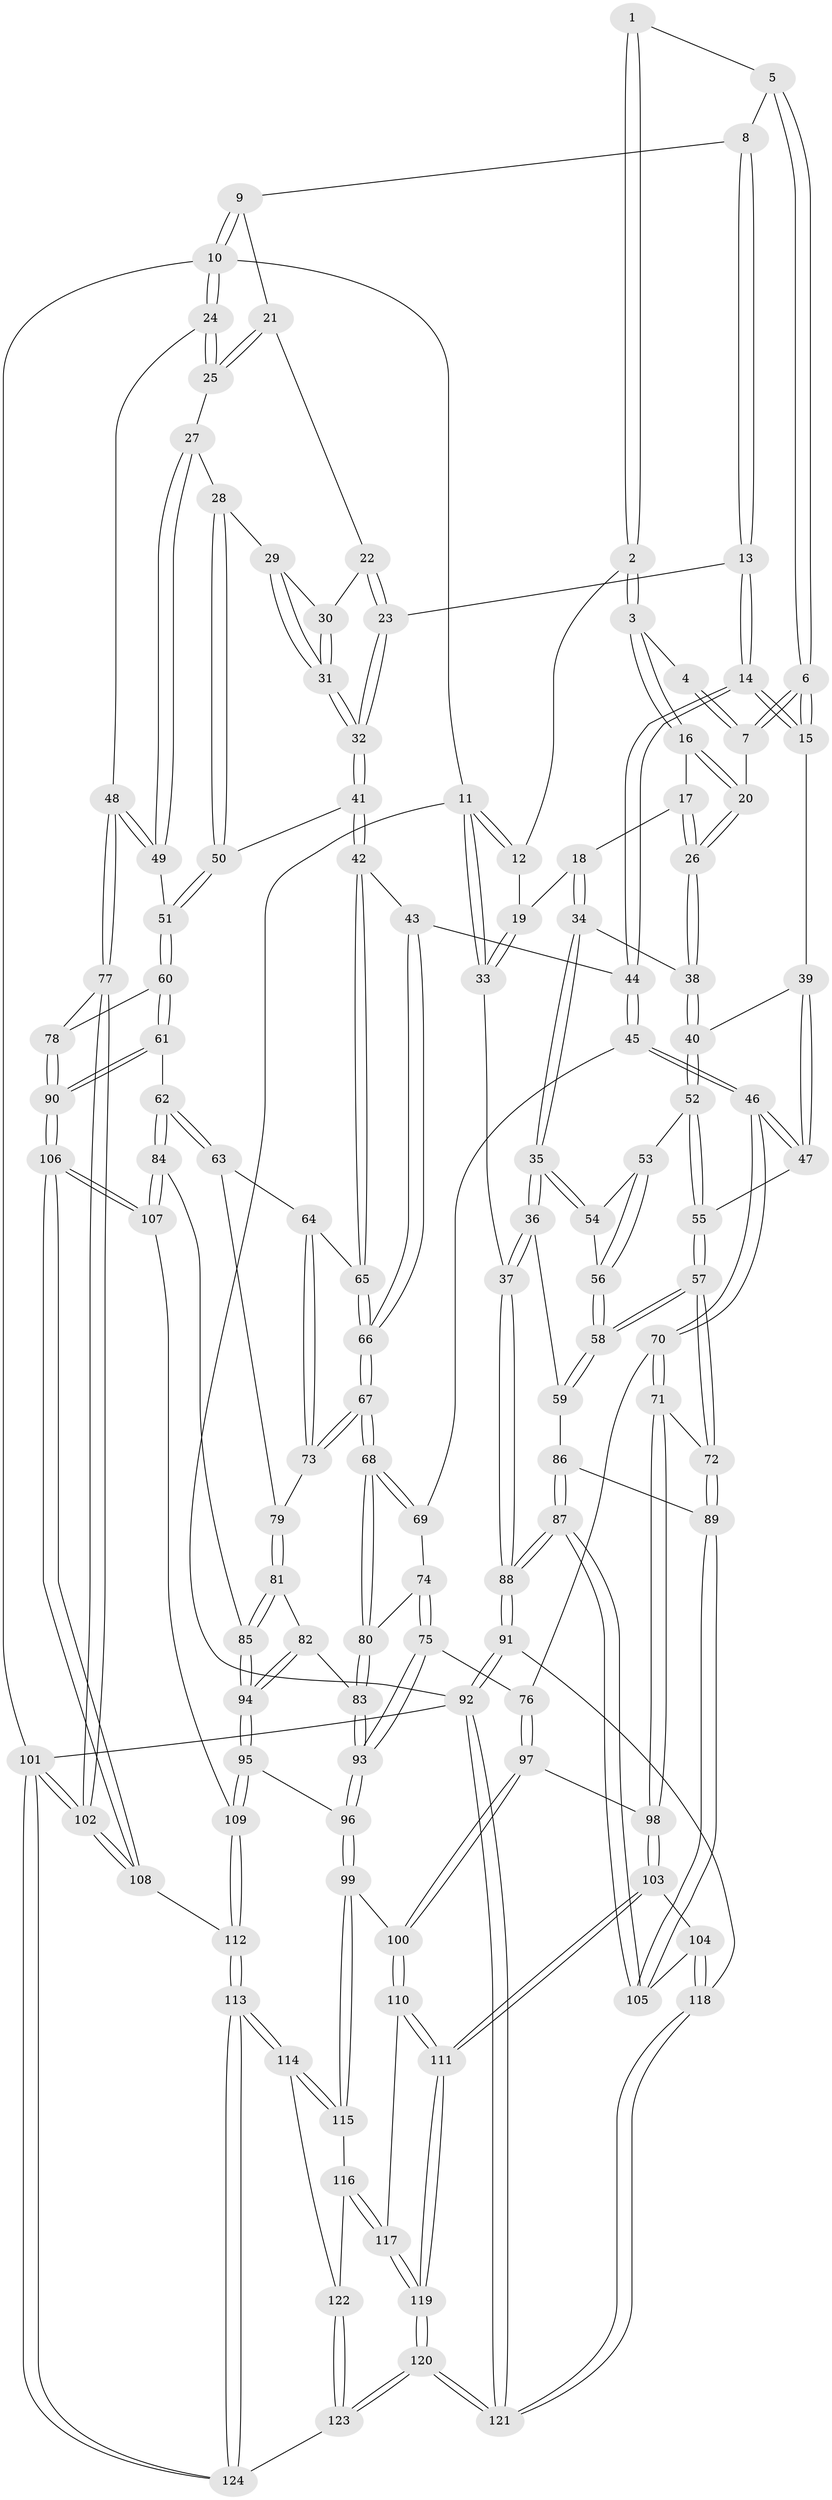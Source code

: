 // Generated by graph-tools (version 1.1) at 2025/51/03/09/25 03:51:11]
// undirected, 124 vertices, 307 edges
graph export_dot {
graph [start="1"]
  node [color=gray90,style=filled];
  1 [pos="+0.39909241292824127+0"];
  2 [pos="+0+0"];
  3 [pos="+0.20898590323504168+0.058771782943074516"];
  4 [pos="+0.30792999136294574+0.015966544143761106"];
  5 [pos="+0.4899159082537934+0"];
  6 [pos="+0.3900330150766998+0.16207962753909025"];
  7 [pos="+0.3862887634353909+0.16147685777447912"];
  8 [pos="+0.6402308462037447+0"];
  9 [pos="+0.8416597535428636+0"];
  10 [pos="+1+0"];
  11 [pos="+0+0"];
  12 [pos="+0+0"];
  13 [pos="+0.504635466944494+0.21057757931447246"];
  14 [pos="+0.46378057066160616+0.21879039494474553"];
  15 [pos="+0.4379726603442838+0.2101184184296008"];
  16 [pos="+0.21252234458798758+0.07222109169234141"];
  17 [pos="+0.16233848242392454+0.1587057299471563"];
  18 [pos="+0.09476904057906974+0.1771636693240142"];
  19 [pos="+0.08243618770708203+0.16618926418292743"];
  20 [pos="+0.36939495456816174+0.16164643384331132"];
  21 [pos="+0.8129223285486219+0"];
  22 [pos="+0.7353620569740605+0.097402342817054"];
  23 [pos="+0.507950180068436+0.21100009727825644"];
  24 [pos="+1+0.294988759591514"];
  25 [pos="+0.9233468616460107+0.2609678334982005"];
  26 [pos="+0.2391528595926896+0.23278684539601735"];
  27 [pos="+0.8840326354774477+0.2892508531507144"];
  28 [pos="+0.8340352970482686+0.3011089144659092"];
  29 [pos="+0.7859234457079489+0.24884559558970107"];
  30 [pos="+0.7359117630574646+0.11680963392320837"];
  31 [pos="+0.65040944593855+0.30595730657883524"];
  32 [pos="+0.6479438354280265+0.30901840026147126"];
  33 [pos="+0+0.22108897665484414"];
  34 [pos="+0.08193102085210607+0.3097819273610462"];
  35 [pos="+0+0.392445046158098"];
  36 [pos="+0+0.3996334890107132"];
  37 [pos="+0+0.3925266201573455"];
  38 [pos="+0.21461303904066842+0.3103004002459151"];
  39 [pos="+0.4339284252974054+0.21529772388032536"];
  40 [pos="+0.26993146238102406+0.37801917662875006"];
  41 [pos="+0.6733241749021394+0.41245508922272756"];
  42 [pos="+0.6687950719953891+0.4169615397892439"];
  43 [pos="+0.5660586928766117+0.43494421053974697"];
  44 [pos="+0.49518714979267314+0.4379103472394099"];
  45 [pos="+0.4573772224428547+0.47235250108402815"];
  46 [pos="+0.38370295195474785+0.48410990135379456"];
  47 [pos="+0.355209485878932+0.4635881719979405"];
  48 [pos="+1+0.492501315109837"];
  49 [pos="+0.9086811217843905+0.37052950698529985"];
  50 [pos="+0.7586829717774505+0.4104609870389983"];
  51 [pos="+0.8624038697135845+0.50186721797334"];
  52 [pos="+0.2783257750899726+0.42243000560926663"];
  53 [pos="+0.23087731727172614+0.4350046786289833"];
  54 [pos="+0.0796364409345433+0.4257744948981581"];
  55 [pos="+0.28262336533318383+0.4271343305251367"];
  56 [pos="+0.15792647037286356+0.5118543029092928"];
  57 [pos="+0.1912528017925679+0.6180724407912616"];
  58 [pos="+0.15701695177458788+0.5968711173357374"];
  59 [pos="+0.08777836428696918+0.5866343242019657"];
  60 [pos="+0.8767938782226804+0.5222333699794042"];
  61 [pos="+0.7786433608567216+0.6397404070583519"];
  62 [pos="+0.7687750358248475+0.6429252821319107"];
  63 [pos="+0.7035779126153067+0.5724309135246257"];
  64 [pos="+0.6800355709682622+0.5306220876923401"];
  65 [pos="+0.6688708544085201+0.46316464693956"];
  66 [pos="+0.5821743623560264+0.5646703254752755"];
  67 [pos="+0.5702350502675128+0.5975415161514682"];
  68 [pos="+0.5550406493011402+0.6024291116332544"];
  69 [pos="+0.48719170113951343+0.5292851047086247"];
  70 [pos="+0.3433135076296981+0.6264162834259024"];
  71 [pos="+0.262060966800658+0.6520039958659712"];
  72 [pos="+0.19316912339150238+0.620799407636044"];
  73 [pos="+0.58963220236017+0.5997410810184874"];
  74 [pos="+0.4587997515376831+0.6208823477551974"];
  75 [pos="+0.3954995918675227+0.6611900426324843"];
  76 [pos="+0.3697506324023818+0.6483510804540131"];
  77 [pos="+1+0.5058762488414664"];
  78 [pos="+0.9952467675651525+0.5380781551687389"];
  79 [pos="+0.6179528760392673+0.6167118288392434"];
  80 [pos="+0.5409395043626359+0.6391836713042575"];
  81 [pos="+0.6272492296011686+0.6287440006001314"];
  82 [pos="+0.61377690102608+0.6850542459351767"];
  83 [pos="+0.5390793622238761+0.6645874814538706"];
  84 [pos="+0.7433289079566044+0.6732301112249692"];
  85 [pos="+0.7379139578562887+0.6748531977328927"];
  86 [pos="+0.05474393892328998+0.6219720716585571"];
  87 [pos="+0+0.7969203877877556"];
  88 [pos="+0+0.8085004972795781"];
  89 [pos="+0.1143715189914991+0.745423258373544"];
  90 [pos="+0.9055769146579112+0.7381401938466815"];
  91 [pos="+0+0.8897767262547384"];
  92 [pos="+0+1"];
  93 [pos="+0.48635907666216643+0.758499881162667"];
  94 [pos="+0.6541911207285113+0.7263119875318317"];
  95 [pos="+0.6055305569864506+0.8139047345218446"];
  96 [pos="+0.49174623965720876+0.7936774968968849"];
  97 [pos="+0.335198853125599+0.8214033950559083"];
  98 [pos="+0.25942901881987446+0.7999990379488842"];
  99 [pos="+0.4888472271172338+0.7968053009668317"];
  100 [pos="+0.3625886557926506+0.8368617666399742"];
  101 [pos="+1+1"];
  102 [pos="+1+1"];
  103 [pos="+0.1889144833024412+0.8407656879987845"];
  104 [pos="+0.15551734498940464+0.8381559453406029"];
  105 [pos="+0.09533300328382795+0.7970200526921591"];
  106 [pos="+0.9452094908885023+0.8470306883285946"];
  107 [pos="+0.7716817164940925+0.8102918003503825"];
  108 [pos="+0.9555968839222707+0.8570744388073317"];
  109 [pos="+0.6700344581568233+0.8849599109484655"];
  110 [pos="+0.3588509814838734+0.8737570982643148"];
  111 [pos="+0.23229672134915758+0.9296227143624362"];
  112 [pos="+0.6783495297770258+0.9730547711563247"];
  113 [pos="+0.6427306108912746+1"];
  114 [pos="+0.5409746221384528+1"];
  115 [pos="+0.49001167655264305+0.9062441894852516"];
  116 [pos="+0.419721753300855+0.9458345801852142"];
  117 [pos="+0.36026323964641227+0.9229892745866778"];
  118 [pos="+0.11856199796957564+0.9331598363013756"];
  119 [pos="+0.2743890143254863+1"];
  120 [pos="+0.2513479221513663+1"];
  121 [pos="+0.10439980632632054+1"];
  122 [pos="+0.42228240551136464+0.9533408138196482"];
  123 [pos="+0.44552734667192784+1"];
  124 [pos="+0.6458797625451735+1"];
  1 -- 2;
  1 -- 2;
  1 -- 5;
  2 -- 3;
  2 -- 3;
  2 -- 12;
  3 -- 4;
  3 -- 16;
  3 -- 16;
  4 -- 7;
  4 -- 7;
  5 -- 6;
  5 -- 6;
  5 -- 8;
  6 -- 7;
  6 -- 7;
  6 -- 15;
  6 -- 15;
  7 -- 20;
  8 -- 9;
  8 -- 13;
  8 -- 13;
  9 -- 10;
  9 -- 10;
  9 -- 21;
  10 -- 11;
  10 -- 24;
  10 -- 24;
  10 -- 101;
  11 -- 12;
  11 -- 12;
  11 -- 33;
  11 -- 33;
  11 -- 92;
  12 -- 19;
  13 -- 14;
  13 -- 14;
  13 -- 23;
  14 -- 15;
  14 -- 15;
  14 -- 44;
  14 -- 44;
  15 -- 39;
  16 -- 17;
  16 -- 20;
  16 -- 20;
  17 -- 18;
  17 -- 26;
  17 -- 26;
  18 -- 19;
  18 -- 34;
  18 -- 34;
  19 -- 33;
  19 -- 33;
  20 -- 26;
  20 -- 26;
  21 -- 22;
  21 -- 25;
  21 -- 25;
  22 -- 23;
  22 -- 23;
  22 -- 30;
  23 -- 32;
  23 -- 32;
  24 -- 25;
  24 -- 25;
  24 -- 48;
  25 -- 27;
  26 -- 38;
  26 -- 38;
  27 -- 28;
  27 -- 49;
  27 -- 49;
  28 -- 29;
  28 -- 50;
  28 -- 50;
  29 -- 30;
  29 -- 31;
  29 -- 31;
  30 -- 31;
  30 -- 31;
  31 -- 32;
  31 -- 32;
  32 -- 41;
  32 -- 41;
  33 -- 37;
  34 -- 35;
  34 -- 35;
  34 -- 38;
  35 -- 36;
  35 -- 36;
  35 -- 54;
  35 -- 54;
  36 -- 37;
  36 -- 37;
  36 -- 59;
  37 -- 88;
  37 -- 88;
  38 -- 40;
  38 -- 40;
  39 -- 40;
  39 -- 47;
  39 -- 47;
  40 -- 52;
  40 -- 52;
  41 -- 42;
  41 -- 42;
  41 -- 50;
  42 -- 43;
  42 -- 65;
  42 -- 65;
  43 -- 44;
  43 -- 66;
  43 -- 66;
  44 -- 45;
  44 -- 45;
  45 -- 46;
  45 -- 46;
  45 -- 69;
  46 -- 47;
  46 -- 47;
  46 -- 70;
  46 -- 70;
  47 -- 55;
  48 -- 49;
  48 -- 49;
  48 -- 77;
  48 -- 77;
  49 -- 51;
  50 -- 51;
  50 -- 51;
  51 -- 60;
  51 -- 60;
  52 -- 53;
  52 -- 55;
  52 -- 55;
  53 -- 54;
  53 -- 56;
  53 -- 56;
  54 -- 56;
  55 -- 57;
  55 -- 57;
  56 -- 58;
  56 -- 58;
  57 -- 58;
  57 -- 58;
  57 -- 72;
  57 -- 72;
  58 -- 59;
  58 -- 59;
  59 -- 86;
  60 -- 61;
  60 -- 61;
  60 -- 78;
  61 -- 62;
  61 -- 90;
  61 -- 90;
  62 -- 63;
  62 -- 63;
  62 -- 84;
  62 -- 84;
  63 -- 64;
  63 -- 79;
  64 -- 65;
  64 -- 73;
  64 -- 73;
  65 -- 66;
  65 -- 66;
  66 -- 67;
  66 -- 67;
  67 -- 68;
  67 -- 68;
  67 -- 73;
  67 -- 73;
  68 -- 69;
  68 -- 69;
  68 -- 80;
  68 -- 80;
  69 -- 74;
  70 -- 71;
  70 -- 71;
  70 -- 76;
  71 -- 72;
  71 -- 98;
  71 -- 98;
  72 -- 89;
  72 -- 89;
  73 -- 79;
  74 -- 75;
  74 -- 75;
  74 -- 80;
  75 -- 76;
  75 -- 93;
  75 -- 93;
  76 -- 97;
  76 -- 97;
  77 -- 78;
  77 -- 102;
  77 -- 102;
  78 -- 90;
  78 -- 90;
  79 -- 81;
  79 -- 81;
  80 -- 83;
  80 -- 83;
  81 -- 82;
  81 -- 85;
  81 -- 85;
  82 -- 83;
  82 -- 94;
  82 -- 94;
  83 -- 93;
  83 -- 93;
  84 -- 85;
  84 -- 107;
  84 -- 107;
  85 -- 94;
  85 -- 94;
  86 -- 87;
  86 -- 87;
  86 -- 89;
  87 -- 88;
  87 -- 88;
  87 -- 105;
  87 -- 105;
  88 -- 91;
  88 -- 91;
  89 -- 105;
  89 -- 105;
  90 -- 106;
  90 -- 106;
  91 -- 92;
  91 -- 92;
  91 -- 118;
  92 -- 121;
  92 -- 121;
  92 -- 101;
  93 -- 96;
  93 -- 96;
  94 -- 95;
  94 -- 95;
  95 -- 96;
  95 -- 109;
  95 -- 109;
  96 -- 99;
  96 -- 99;
  97 -- 98;
  97 -- 100;
  97 -- 100;
  98 -- 103;
  98 -- 103;
  99 -- 100;
  99 -- 115;
  99 -- 115;
  100 -- 110;
  100 -- 110;
  101 -- 102;
  101 -- 102;
  101 -- 124;
  101 -- 124;
  102 -- 108;
  102 -- 108;
  103 -- 104;
  103 -- 111;
  103 -- 111;
  104 -- 105;
  104 -- 118;
  104 -- 118;
  106 -- 107;
  106 -- 107;
  106 -- 108;
  106 -- 108;
  107 -- 109;
  108 -- 112;
  109 -- 112;
  109 -- 112;
  110 -- 111;
  110 -- 111;
  110 -- 117;
  111 -- 119;
  111 -- 119;
  112 -- 113;
  112 -- 113;
  113 -- 114;
  113 -- 114;
  113 -- 124;
  113 -- 124;
  114 -- 115;
  114 -- 115;
  114 -- 122;
  115 -- 116;
  116 -- 117;
  116 -- 117;
  116 -- 122;
  117 -- 119;
  117 -- 119;
  118 -- 121;
  118 -- 121;
  119 -- 120;
  119 -- 120;
  120 -- 121;
  120 -- 121;
  120 -- 123;
  120 -- 123;
  122 -- 123;
  122 -- 123;
  123 -- 124;
}
